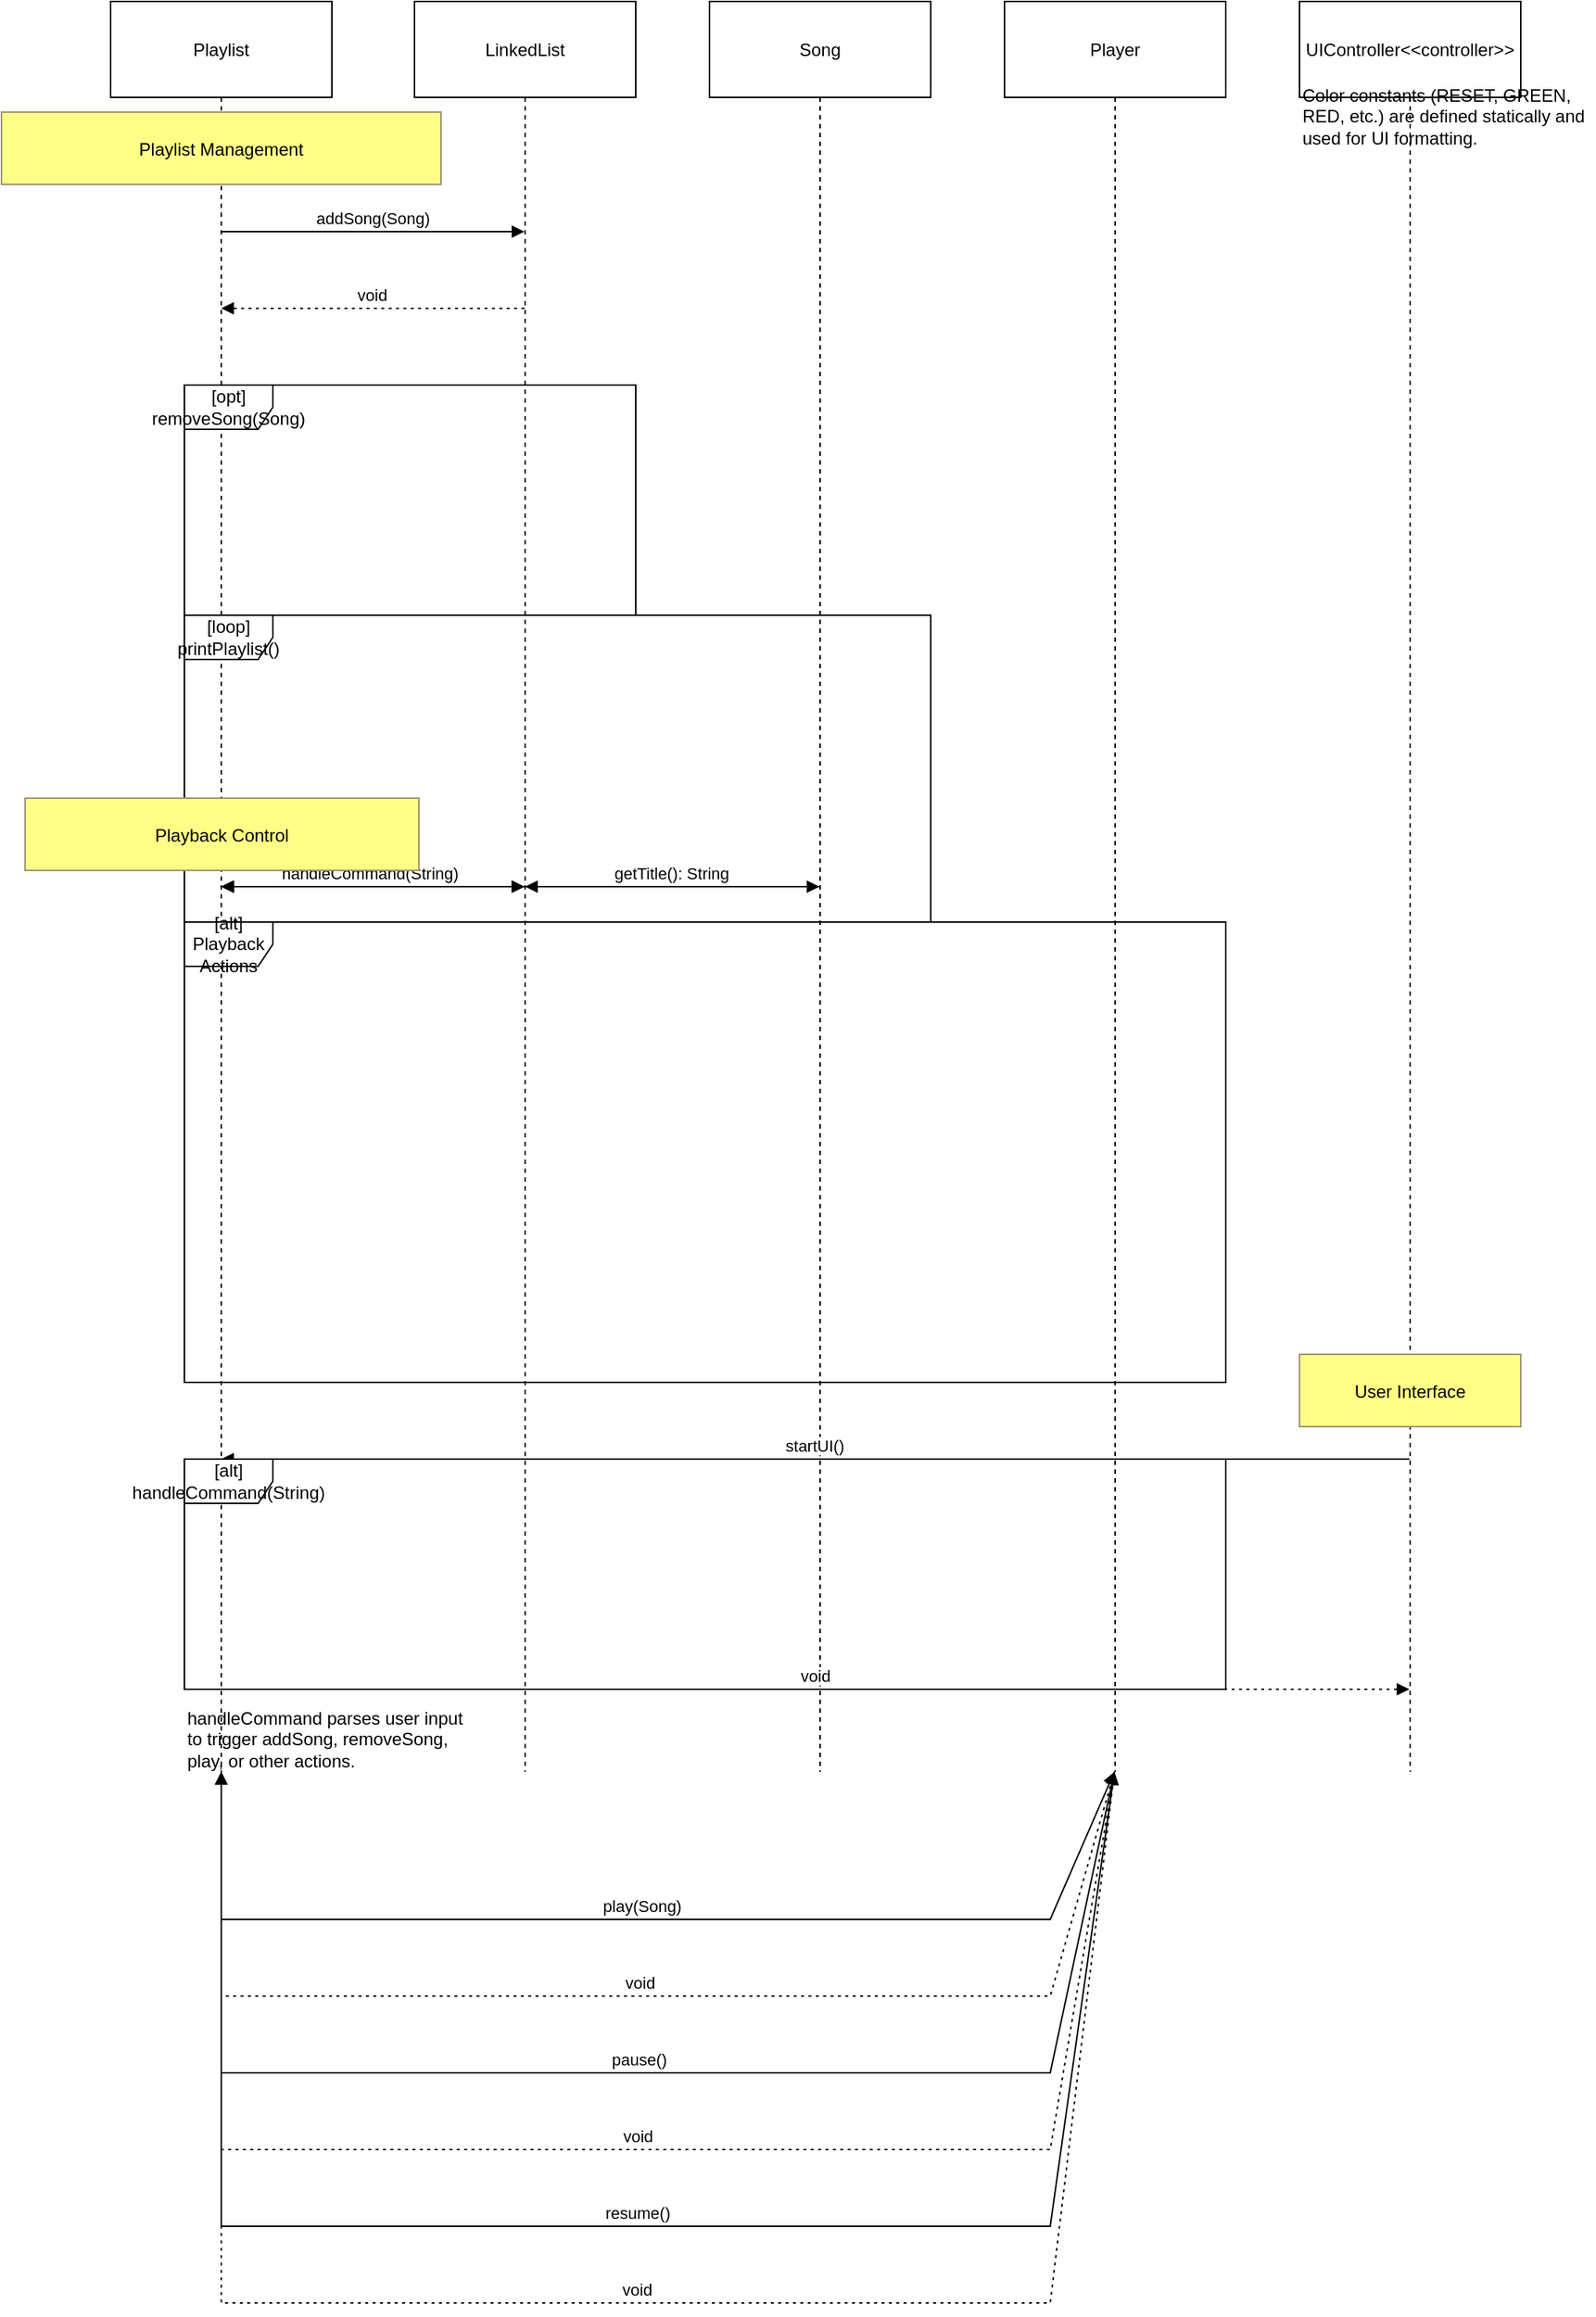 <mxfile version="26.2.14" pages="2">
  <diagram name="Page-1" id="UUm4c0PkuymL2M29_pKj">
    <mxGraphModel dx="2361" dy="909" grid="1" gridSize="10" guides="1" tooltips="1" connect="1" arrows="1" fold="1" page="1" pageScale="1" pageWidth="850" pageHeight="1100" math="0" shadow="0">
      <root>
        <mxCell id="0" />
        <mxCell id="1" parent="0" />
        <mxCell id="2" value="Playlist" style="shape=umlLifeline;perimeter=lifelinePerimeter;whiteSpace=wrap;container=1;dropTarget=0;collapsible=0;recursiveResize=0;outlineConnect=0;portConstraint=eastwest;newEdgeStyle={&#39;edgeStyle&#39;:&#39;elbowEdgeStyle&#39;,&#39;elbow&#39;:&#39;vertical&#39;,&#39;curved&#39;:0,&#39;rounded&#39;:0};size=65;" parent="1" vertex="1">
          <mxGeometry width="150" height="1200" as="geometry" />
        </mxCell>
        <mxCell id="3" value="LinkedList" style="shape=umlLifeline;perimeter=lifelinePerimeter;whiteSpace=wrap;container=1;dropTarget=0;collapsible=0;recursiveResize=0;outlineConnect=0;portConstraint=eastwest;newEdgeStyle={&#39;edgeStyle&#39;:&#39;elbowEdgeStyle&#39;,&#39;elbow&#39;:&#39;vertical&#39;,&#39;curved&#39;:0,&#39;rounded&#39;:0};size=65;" parent="1" vertex="1">
          <mxGeometry x="206" width="150" height="1200" as="geometry" />
        </mxCell>
        <mxCell id="4" value="Song" style="shape=umlLifeline;perimeter=lifelinePerimeter;whiteSpace=wrap;container=1;dropTarget=0;collapsible=0;recursiveResize=0;outlineConnect=0;portConstraint=eastwest;newEdgeStyle={&#39;edgeStyle&#39;:&#39;elbowEdgeStyle&#39;,&#39;elbow&#39;:&#39;vertical&#39;,&#39;curved&#39;:0,&#39;rounded&#39;:0};size=65;" parent="1" vertex="1">
          <mxGeometry x="406" width="150" height="1200" as="geometry" />
        </mxCell>
        <mxCell id="5" value="Player" style="shape=umlLifeline;perimeter=lifelinePerimeter;whiteSpace=wrap;container=1;dropTarget=0;collapsible=0;recursiveResize=0;outlineConnect=0;portConstraint=eastwest;newEdgeStyle={&#39;edgeStyle&#39;:&#39;elbowEdgeStyle&#39;,&#39;elbow&#39;:&#39;vertical&#39;,&#39;curved&#39;:0,&#39;rounded&#39;:0};size=65;" parent="1" vertex="1">
          <mxGeometry x="606" width="150" height="1200" as="geometry" />
        </mxCell>
        <mxCell id="6" value="UIController&lt;&lt;controller&gt;&gt;" style="shape=umlLifeline;perimeter=lifelinePerimeter;whiteSpace=wrap;container=1;dropTarget=0;collapsible=0;recursiveResize=0;outlineConnect=0;portConstraint=eastwest;newEdgeStyle={&#39;edgeStyle&#39;:&#39;elbowEdgeStyle&#39;,&#39;elbow&#39;:&#39;vertical&#39;,&#39;curved&#39;:0,&#39;rounded&#39;:0};size=65;" parent="1" vertex="1">
          <mxGeometry x="806" width="150" height="1200" as="geometry" />
        </mxCell>
        <mxCell id="7" value="addSong(Song)" style="verticalAlign=bottom;edgeStyle=elbowEdgeStyle;elbow=vertical;curved=0;rounded=0;endArrow=block;startActivation=1;" parent="1" source="2" target="3" edge="1">
          <mxGeometry relative="1" as="geometry">
            <Array as="points">
              <mxPoint x="187" y="156" />
            </Array>
          </mxGeometry>
        </mxCell>
        <mxCell id="8" value="void" style="verticalAlign=bottom;edgeStyle=elbowEdgeStyle;elbow=vertical;curved=0;rounded=0;dashed=1;dashPattern=2 3;endArrow=block;endActivation=1;" parent="1" source="3" target="2" edge="1">
          <mxGeometry relative="1" as="geometry">
            <Array as="points">
              <mxPoint x="187" y="208" />
            </Array>
          </mxGeometry>
        </mxCell>
        <mxCell id="9" value="[opt] removeSong(Song)" style="shape=umlFrame;whiteSpace=wrap;html=1;" parent="1" vertex="1">
          <mxGeometry x="50" y="260" width="306" height="156" as="geometry" />
        </mxCell>
        <mxCell id="10" value="removeSong(Song)" style="verticalAlign=bottom;edgeStyle=elbowEdgeStyle;elbow=vertical;curved=0;rounded=0;endArrow=block;startActivation=1;" parent="9" source="2" target="3" edge="1">
          <mxGeometry relative="1" as="geometry">
            <Array as="points">
              <mxPoint x="187" y="312" />
            </Array>
          </mxGeometry>
        </mxCell>
        <mxCell id="11" value="Song" style="verticalAlign=bottom;edgeStyle=elbowEdgeStyle;elbow=vertical;curved=0;rounded=0;dashed=1;dashPattern=2 3;endArrow=block;endActivation=1;" parent="9" source="3" target="2" edge="1">
          <mxGeometry relative="1" as="geometry">
            <Array as="points">
              <mxPoint x="187" y="364" />
            </Array>
          </mxGeometry>
        </mxCell>
        <mxCell id="12" value="[loop] printPlaylist()" style="shape=umlFrame;whiteSpace=wrap;html=1;" parent="1" vertex="1">
          <mxGeometry x="50" y="416" width="506" height="208" as="geometry" />
        </mxCell>
        <mxCell id="13" value="printPlaylist()" style="verticalAlign=bottom;edgeStyle=elbowEdgeStyle;elbow=vertical;curved=0;rounded=0;endArrow=block;startActivation=1;" parent="12" source="2" target="3" edge="1">
          <mxGeometry relative="1" as="geometry">
            <Array as="points">
              <mxPoint x="187" y="468" />
            </Array>
          </mxGeometry>
        </mxCell>
        <mxCell id="14" value="getNextSong()" style="verticalAlign=bottom;edgeStyle=elbowEdgeStyle;elbow=vertical;curved=0;rounded=0;endArrow=block;startActivation=1;" parent="12" source="3" target="4" edge="1">
          <mxGeometry relative="1" as="geometry">
            <Array as="points">
              <mxPoint x="387" y="520" />
            </Array>
          </mxGeometry>
        </mxCell>
        <mxCell id="15" value="getTitle(): String" style="verticalAlign=bottom;edgeStyle=elbowEdgeStyle;elbow=vertical;curved=0;rounded=0;endArrow=block;startActivation=1;" parent="12" source="4" target="3" edge="1">
          <mxGeometry relative="1" as="geometry">
            <Array as="points">
              <mxPoint x="387" y="572" />
            </Array>
          </mxGeometry>
        </mxCell>
        <mxCell id="16" value="songList: String" style="verticalAlign=bottom;edgeStyle=elbowEdgeStyle;elbow=vertical;curved=0;rounded=0;dashed=1;dashPattern=2 3;endArrow=block;endActivation=1;" parent="12" source="3" target="2" edge="1">
          <mxGeometry relative="1" as="geometry">
            <Array as="points">
              <mxPoint x="187" y="624" />
            </Array>
          </mxGeometry>
        </mxCell>
        <mxCell id="17" value="[alt] Playback Actions" style="shape=umlFrame;whiteSpace=wrap;html=1;" parent="1" vertex="1">
          <mxGeometry x="50" y="624" width="706" height="312" as="geometry" />
        </mxCell>
        <mxCell id="18" value="play(Song)" style="verticalAlign=bottom;edgeStyle=elbowEdgeStyle;elbow=vertical;curved=0;rounded=0;endArrow=block;startActivation=1;" parent="17" source="2" target="5" edge="1">
          <mxGeometry relative="1" as="geometry">
            <Array as="points">
              <mxPoint x="587" y="676" />
            </Array>
          </mxGeometry>
        </mxCell>
        <mxCell id="19" value="void" style="verticalAlign=bottom;edgeStyle=elbowEdgeStyle;elbow=vertical;curved=0;rounded=0;dashed=1;dashPattern=2 3;endArrow=block;endActivation=1;" parent="17" source="5" target="2" edge="1">
          <mxGeometry relative="1" as="geometry">
            <Array as="points">
              <mxPoint x="587" y="728" />
            </Array>
          </mxGeometry>
        </mxCell>
        <mxCell id="20" value="pause()" style="verticalAlign=bottom;edgeStyle=elbowEdgeStyle;elbow=vertical;curved=0;rounded=0;endArrow=block;startActivation=1;" parent="17" source="2" target="5" edge="1">
          <mxGeometry relative="1" as="geometry">
            <Array as="points">
              <mxPoint x="587" y="780" />
            </Array>
          </mxGeometry>
        </mxCell>
        <mxCell id="21" value="void" style="verticalAlign=bottom;edgeStyle=elbowEdgeStyle;elbow=vertical;curved=0;rounded=0;dashed=1;dashPattern=2 3;endArrow=block;endActivation=1;" parent="17" source="5" target="2" edge="1">
          <mxGeometry relative="1" as="geometry">
            <Array as="points">
              <mxPoint x="587" y="832" />
            </Array>
          </mxGeometry>
        </mxCell>
        <mxCell id="22" value="resume()" style="verticalAlign=bottom;edgeStyle=elbowEdgeStyle;elbow=vertical;curved=0;rounded=0;endArrow=block;startActivation=1;" parent="17" source="2" target="5" edge="1">
          <mxGeometry relative="1" as="geometry">
            <Array as="points">
              <mxPoint x="587" y="884" />
            </Array>
          </mxGeometry>
        </mxCell>
        <mxCell id="23" value="void" style="verticalAlign=bottom;edgeStyle=elbowEdgeStyle;elbow=vertical;curved=0;rounded=0;dashed=1;dashPattern=2 3;endArrow=block;endActivation=1;" parent="17" source="5" target="2" edge="1">
          <mxGeometry relative="1" as="geometry">
            <Array as="points">
              <mxPoint x="587" y="936" />
            </Array>
          </mxGeometry>
        </mxCell>
        <mxCell id="24" value="startUI()" style="verticalAlign=bottom;edgeStyle=elbowEdgeStyle;elbow=vertical;curved=0;rounded=0;endArrow=block;startActivation=1;" parent="1" source="6" target="2" edge="1">
          <mxGeometry relative="1" as="geometry">
            <Array as="points">
              <mxPoint x="587" y="988" />
            </Array>
          </mxGeometry>
        </mxCell>
        <mxCell id="25" value="[alt] handleCommand(String)" style="shape=umlFrame;whiteSpace=wrap;html=1;" parent="1" vertex="1">
          <mxGeometry x="50" y="988" width="706" height="156" as="geometry" />
        </mxCell>
        <mxCell id="26" value="handleCommand(String)" style="verticalAlign=bottom;edgeStyle=elbowEdgeStyle;elbow=vertical;curved=0;rounded=0;endArrow=block;startActivation=1;" parent="25" source="2" target="2" edge="1">
          <mxGeometry relative="1" as="geometry">
            <Array as="points">
              <mxPoint x="126" y="1040" />
              <mxPoint x="126" y="1092" />
            </Array>
          </mxGeometry>
        </mxCell>
        <mxCell id="27" value="void" style="verticalAlign=bottom;edgeStyle=elbowEdgeStyle;elbow=vertical;curved=0;rounded=0;dashed=1;dashPattern=2 3;endArrow=block;endActivation=1;" parent="1" source="2" target="6" edge="1">
          <mxGeometry relative="1" as="geometry">
            <Array as="points">
              <mxPoint x="587" y="1144" />
            </Array>
          </mxGeometry>
        </mxCell>
        <mxCell id="28" value="Color constants (RESET, GREEN, RED, etc.) are defined statically and used for UI formatting." style="text;html=1;align=left;verticalAlign=top;whiteSpace=wrap;rounded=0;" parent="1" vertex="1">
          <mxGeometry x="806" y="50" width="200" height="80" as="geometry" />
        </mxCell>
        <mxCell id="29" value="handleCommand parses user input to trigger addSong, removeSong, play, or other actions." style="text;html=1;align=left;verticalAlign=top;whiteSpace=wrap;rounded=0;" parent="1" vertex="1">
          <mxGeometry x="50" y="1150" width="200" height="80" as="geometry" />
        </mxCell>
        <mxCell id="30" value="Playlist Management" style="fillColor=#ffff88;strokeColor=#9E916F;" parent="1" vertex="1">
          <mxGeometry x="-74" y="75" width="298" height="49" as="geometry" />
        </mxCell>
        <mxCell id="31" value="Playback Control" style="fillColor=#ffff88;strokeColor=#9E916F;" parent="1" vertex="1">
          <mxGeometry x="-58" y="540" width="267" height="49" as="geometry" />
        </mxCell>
        <mxCell id="32" value="User Interface" style="fillColor=#ffff88;strokeColor=#9E916F;" parent="1" vertex="1">
          <mxGeometry x="806" y="917" width="150" height="49" as="geometry" />
        </mxCell>
      </root>
    </mxGraphModel>
  </diagram>
  <diagram id="xT4Zsx-1OTzPwkIl6HJi" name="Page-2">
    <mxGraphModel dx="751" dy="500" grid="1" gridSize="10" guides="1" tooltips="1" connect="1" arrows="1" fold="1" page="1" pageScale="1" pageWidth="850" pageHeight="1100" math="0" shadow="0">
      <root>
        <mxCell id="0" />
        <mxCell id="1" parent="0" />
      </root>
    </mxGraphModel>
  </diagram>
</mxfile>
